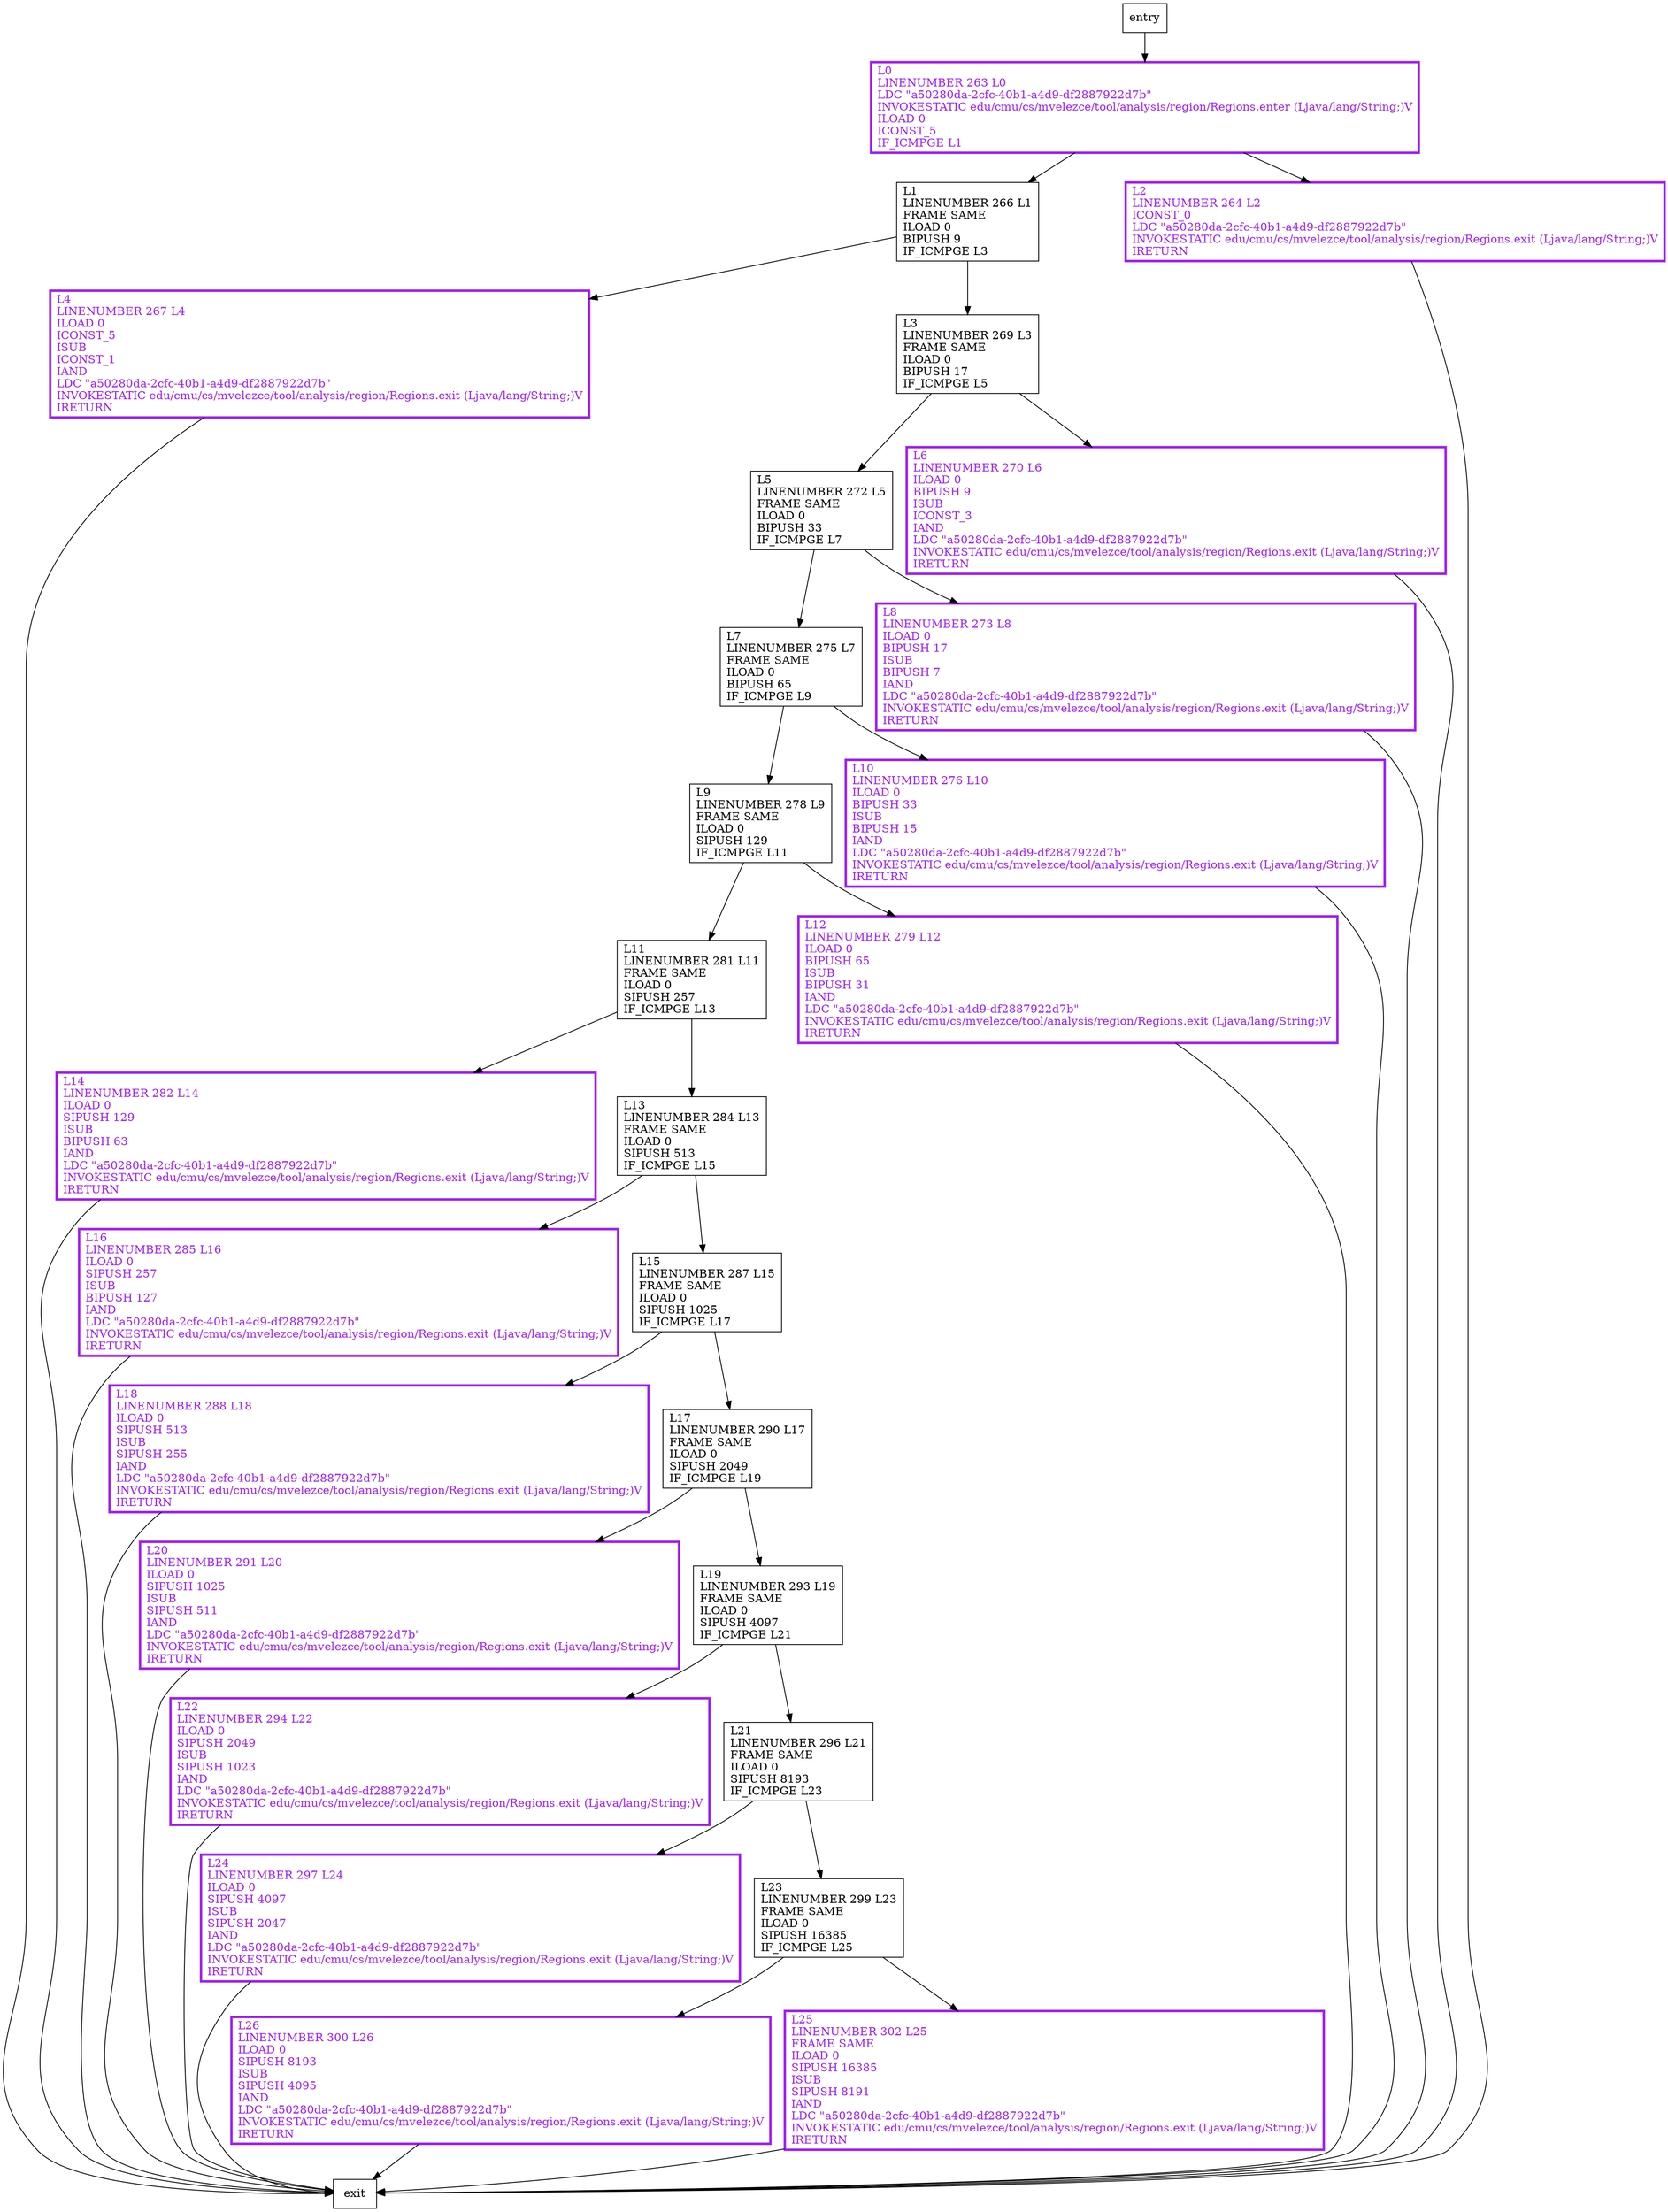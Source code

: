 digraph distExtraBitsValue {
node [shape=record];
1816087292 [label="L16\lLINENUMBER 285 L16\lILOAD 0\lSIPUSH 257\lISUB\lBIPUSH 127\lIAND\lLDC \"a50280da-2cfc-40b1-a4d9-df2887922d7b\"\lINVOKESTATIC edu/cmu/cs/mvelezce/tool/analysis/region/Regions.exit (Ljava/lang/String;)V\lIRETURN\l"];
1168835102 [label="L22\lLINENUMBER 294 L22\lILOAD 0\lSIPUSH 2049\lISUB\lSIPUSH 1023\lIAND\lLDC \"a50280da-2cfc-40b1-a4d9-df2887922d7b\"\lINVOKESTATIC edu/cmu/cs/mvelezce/tool/analysis/region/Regions.exit (Ljava/lang/String;)V\lIRETURN\l"];
194904056 [label="L14\lLINENUMBER 282 L14\lILOAD 0\lSIPUSH 129\lISUB\lBIPUSH 63\lIAND\lLDC \"a50280da-2cfc-40b1-a4d9-df2887922d7b\"\lINVOKESTATIC edu/cmu/cs/mvelezce/tool/analysis/region/Regions.exit (Ljava/lang/String;)V\lIRETURN\l"];
413532421 [label="L21\lLINENUMBER 296 L21\lFRAME SAME\lILOAD 0\lSIPUSH 8193\lIF_ICMPGE L23\l"];
1320699422 [label="L11\lLINENUMBER 281 L11\lFRAME SAME\lILOAD 0\lSIPUSH 257\lIF_ICMPGE L13\l"];
623008408 [label="L24\lLINENUMBER 297 L24\lILOAD 0\lSIPUSH 4097\lISUB\lSIPUSH 2047\lIAND\lLDC \"a50280da-2cfc-40b1-a4d9-df2887922d7b\"\lINVOKESTATIC edu/cmu/cs/mvelezce/tool/analysis/region/Regions.exit (Ljava/lang/String;)V\lIRETURN\l"];
322773976 [label="L20\lLINENUMBER 291 L20\lILOAD 0\lSIPUSH 1025\lISUB\lSIPUSH 511\lIAND\lLDC \"a50280da-2cfc-40b1-a4d9-df2887922d7b\"\lINVOKESTATIC edu/cmu/cs/mvelezce/tool/analysis/region/Regions.exit (Ljava/lang/String;)V\lIRETURN\l"];
334465799 [label="L9\lLINENUMBER 278 L9\lFRAME SAME\lILOAD 0\lSIPUSH 129\lIF_ICMPGE L11\l"];
268599640 [label="L26\lLINENUMBER 300 L26\lILOAD 0\lSIPUSH 8193\lISUB\lSIPUSH 4095\lIAND\lLDC \"a50280da-2cfc-40b1-a4d9-df2887922d7b\"\lINVOKESTATIC edu/cmu/cs/mvelezce/tool/analysis/region/Regions.exit (Ljava/lang/String;)V\lIRETURN\l"];
1386924820 [label="L1\lLINENUMBER 266 L1\lFRAME SAME\lILOAD 0\lBIPUSH 9\lIF_ICMPGE L3\l"];
1873740338 [label="L4\lLINENUMBER 267 L4\lILOAD 0\lICONST_5\lISUB\lICONST_1\lIAND\lLDC \"a50280da-2cfc-40b1-a4d9-df2887922d7b\"\lINVOKESTATIC edu/cmu/cs/mvelezce/tool/analysis/region/Regions.exit (Ljava/lang/String;)V\lIRETURN\l"];
1801029304 [label="L5\lLINENUMBER 272 L5\lFRAME SAME\lILOAD 0\lBIPUSH 33\lIF_ICMPGE L7\l"];
596484028 [label="L7\lLINENUMBER 275 L7\lFRAME SAME\lILOAD 0\lBIPUSH 65\lIF_ICMPGE L9\l"];
1610318172 [label="L23\lLINENUMBER 299 L23\lFRAME SAME\lILOAD 0\lSIPUSH 16385\lIF_ICMPGE L25\l"];
1284651087 [label="L18\lLINENUMBER 288 L18\lILOAD 0\lSIPUSH 513\lISUB\lSIPUSH 255\lIAND\lLDC \"a50280da-2cfc-40b1-a4d9-df2887922d7b\"\lINVOKESTATIC edu/cmu/cs/mvelezce/tool/analysis/region/Regions.exit (Ljava/lang/String;)V\lIRETURN\l"];
220518672 [label="L25\lLINENUMBER 302 L25\lFRAME SAME\lILOAD 0\lSIPUSH 16385\lISUB\lSIPUSH 8191\lIAND\lLDC \"a50280da-2cfc-40b1-a4d9-df2887922d7b\"\lINVOKESTATIC edu/cmu/cs/mvelezce/tool/analysis/region/Regions.exit (Ljava/lang/String;)V\lIRETURN\l"];
812552233 [label="L13\lLINENUMBER 284 L13\lFRAME SAME\lILOAD 0\lSIPUSH 513\lIF_ICMPGE L15\l"];
628116642 [label="L2\lLINENUMBER 264 L2\lICONST_0\lLDC \"a50280da-2cfc-40b1-a4d9-df2887922d7b\"\lINVOKESTATIC edu/cmu/cs/mvelezce/tool/analysis/region/Regions.exit (Ljava/lang/String;)V\lIRETURN\l"];
1597415291 [label="L12\lLINENUMBER 279 L12\lILOAD 0\lBIPUSH 65\lISUB\lBIPUSH 31\lIAND\lLDC \"a50280da-2cfc-40b1-a4d9-df2887922d7b\"\lINVOKESTATIC edu/cmu/cs/mvelezce/tool/analysis/region/Regions.exit (Ljava/lang/String;)V\lIRETURN\l"];
1290523181 [label="L6\lLINENUMBER 270 L6\lILOAD 0\lBIPUSH 9\lISUB\lICONST_3\lIAND\lLDC \"a50280da-2cfc-40b1-a4d9-df2887922d7b\"\lINVOKESTATIC edu/cmu/cs/mvelezce/tool/analysis/region/Regions.exit (Ljava/lang/String;)V\lIRETURN\l"];
88334630 [label="L19\lLINENUMBER 293 L19\lFRAME SAME\lILOAD 0\lSIPUSH 4097\lIF_ICMPGE L21\l"];
672424074 [label="L17\lLINENUMBER 290 L17\lFRAME SAME\lILOAD 0\lSIPUSH 2049\lIF_ICMPGE L19\l"];
1256857480 [label="L0\lLINENUMBER 263 L0\lLDC \"a50280da-2cfc-40b1-a4d9-df2887922d7b\"\lINVOKESTATIC edu/cmu/cs/mvelezce/tool/analysis/region/Regions.enter (Ljava/lang/String;)V\lILOAD 0\lICONST_5\lIF_ICMPGE L1\l"];
1965245761 [label="L3\lLINENUMBER 269 L3\lFRAME SAME\lILOAD 0\lBIPUSH 17\lIF_ICMPGE L5\l"];
25647597 [label="L10\lLINENUMBER 276 L10\lILOAD 0\lBIPUSH 33\lISUB\lBIPUSH 15\lIAND\lLDC \"a50280da-2cfc-40b1-a4d9-df2887922d7b\"\lINVOKESTATIC edu/cmu/cs/mvelezce/tool/analysis/region/Regions.exit (Ljava/lang/String;)V\lIRETURN\l"];
119128099 [label="L15\lLINENUMBER 287 L15\lFRAME SAME\lILOAD 0\lSIPUSH 1025\lIF_ICMPGE L17\l"];
883210093 [label="L8\lLINENUMBER 273 L8\lILOAD 0\lBIPUSH 17\lISUB\lBIPUSH 7\lIAND\lLDC \"a50280da-2cfc-40b1-a4d9-df2887922d7b\"\lINVOKESTATIC edu/cmu/cs/mvelezce/tool/analysis/region/Regions.exit (Ljava/lang/String;)V\lIRETURN\l"];
entry;
exit;
1816087292 -> exit;
1168835102 -> exit;
194904056 -> exit;
413532421 -> 1610318172;
413532421 -> 623008408;
1320699422 -> 194904056;
1320699422 -> 812552233;
623008408 -> exit;
322773976 -> exit;
334465799 -> 1320699422;
334465799 -> 1597415291;
268599640 -> exit;
1386924820 -> 1965245761;
1386924820 -> 1873740338;
1873740338 -> exit;
1801029304 -> 596484028;
1801029304 -> 883210093;
596484028 -> 334465799;
596484028 -> 25647597;
1610318172 -> 220518672;
1610318172 -> 268599640;
1284651087 -> exit;
220518672 -> exit;
812552233 -> 1816087292;
812552233 -> 119128099;
628116642 -> exit;
1597415291 -> exit;
1290523181 -> exit;
entry -> 1256857480;
88334630 -> 1168835102;
88334630 -> 413532421;
672424074 -> 88334630;
672424074 -> 322773976;
1256857480 -> 628116642;
1256857480 -> 1386924820;
1965245761 -> 1801029304;
1965245761 -> 1290523181;
25647597 -> exit;
119128099 -> 1284651087;
119128099 -> 672424074;
883210093 -> exit;
1816087292[fontcolor="purple", penwidth=3, color="purple"];
1168835102[fontcolor="purple", penwidth=3, color="purple"];
194904056[fontcolor="purple", penwidth=3, color="purple"];
1284651087[fontcolor="purple", penwidth=3, color="purple"];
220518672[fontcolor="purple", penwidth=3, color="purple"];
628116642[fontcolor="purple", penwidth=3, color="purple"];
1597415291[fontcolor="purple", penwidth=3, color="purple"];
1290523181[fontcolor="purple", penwidth=3, color="purple"];
623008408[fontcolor="purple", penwidth=3, color="purple"];
322773976[fontcolor="purple", penwidth=3, color="purple"];
268599640[fontcolor="purple", penwidth=3, color="purple"];
1873740338[fontcolor="purple", penwidth=3, color="purple"];
1256857480[fontcolor="purple", penwidth=3, color="purple"];
25647597[fontcolor="purple", penwidth=3, color="purple"];
883210093[fontcolor="purple", penwidth=3, color="purple"];
}

